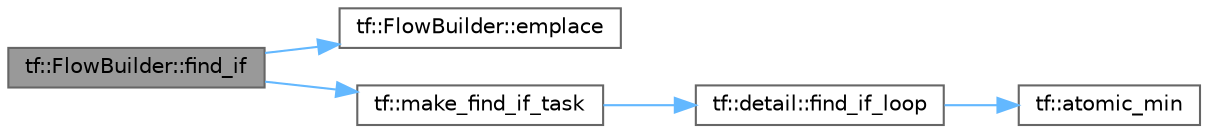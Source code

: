 digraph "tf::FlowBuilder::find_if"
{
 // LATEX_PDF_SIZE
  bgcolor="transparent";
  edge [fontname=Helvetica,fontsize=10,labelfontname=Helvetica,labelfontsize=10];
  node [fontname=Helvetica,fontsize=10,shape=box,height=0.2,width=0.4];
  rankdir="LR";
  Node1 [id="Node000001",label="tf::FlowBuilder::find_if",height=0.2,width=0.4,color="gray40", fillcolor="grey60", style="filled", fontcolor="black",tooltip="constructs a task to perform STL-styled find-if algorithm"];
  Node1 -> Node2 [id="edge5_Node000001_Node000002",color="steelblue1",style="solid",tooltip=" "];
  Node2 [id="Node000002",label="tf::FlowBuilder::emplace",height=0.2,width=0.4,color="grey40", fillcolor="white", style="filled",URL="$classtf_1_1_flow_builder.html#a60d7a666cab71ecfa3010b2efb0d6b57",tooltip="creates a static task"];
  Node1 -> Node3 [id="edge6_Node000001_Node000003",color="steelblue1",style="solid",tooltip=" "];
  Node3 [id="Node000003",label="tf::make_find_if_task",height=0.2,width=0.4,color="grey40", fillcolor="white", style="filled",URL="$namespacetf.html#a5b451c66bfeae42e358366f4137092c4",tooltip=" "];
  Node3 -> Node4 [id="edge7_Node000003_Node000004",color="steelblue1",style="solid",tooltip=" "];
  Node4 [id="Node000004",label="tf::detail::find_if_loop",height=0.2,width=0.4,color="grey40", fillcolor="white", style="filled",URL="$namespacetf_1_1detail.html#a145e86500cf54e920bbf044c30e018f1",tooltip=" "];
  Node4 -> Node5 [id="edge8_Node000004_Node000005",color="steelblue1",style="solid",tooltip=" "];
  Node5 [id="Node000005",label="tf::atomic_min",height=0.2,width=0.4,color="grey40", fillcolor="white", style="filled",URL="$namespacetf.html#a512ffa0d24a237b098f5de656b8bdcb0",tooltip="updates an atomic variable with the minimum value"];
}
